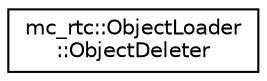 digraph "Graphical Class Hierarchy"
{
 // INTERACTIVE_SVG=YES
 // LATEX_PDF_SIZE
  edge [fontname="Helvetica",fontsize="10",labelfontname="Helvetica",labelfontsize="10"];
  node [fontname="Helvetica",fontsize="10",shape=record];
  rankdir="LR";
  Node0 [label="mc_rtc::ObjectLoader\l::ObjectDeleter",height=0.2,width=0.4,color="black", fillcolor="white", style="filled",URL="$structmc__rtc_1_1ObjectLoader_1_1ObjectDeleter.html",tooltip=" "];
}
